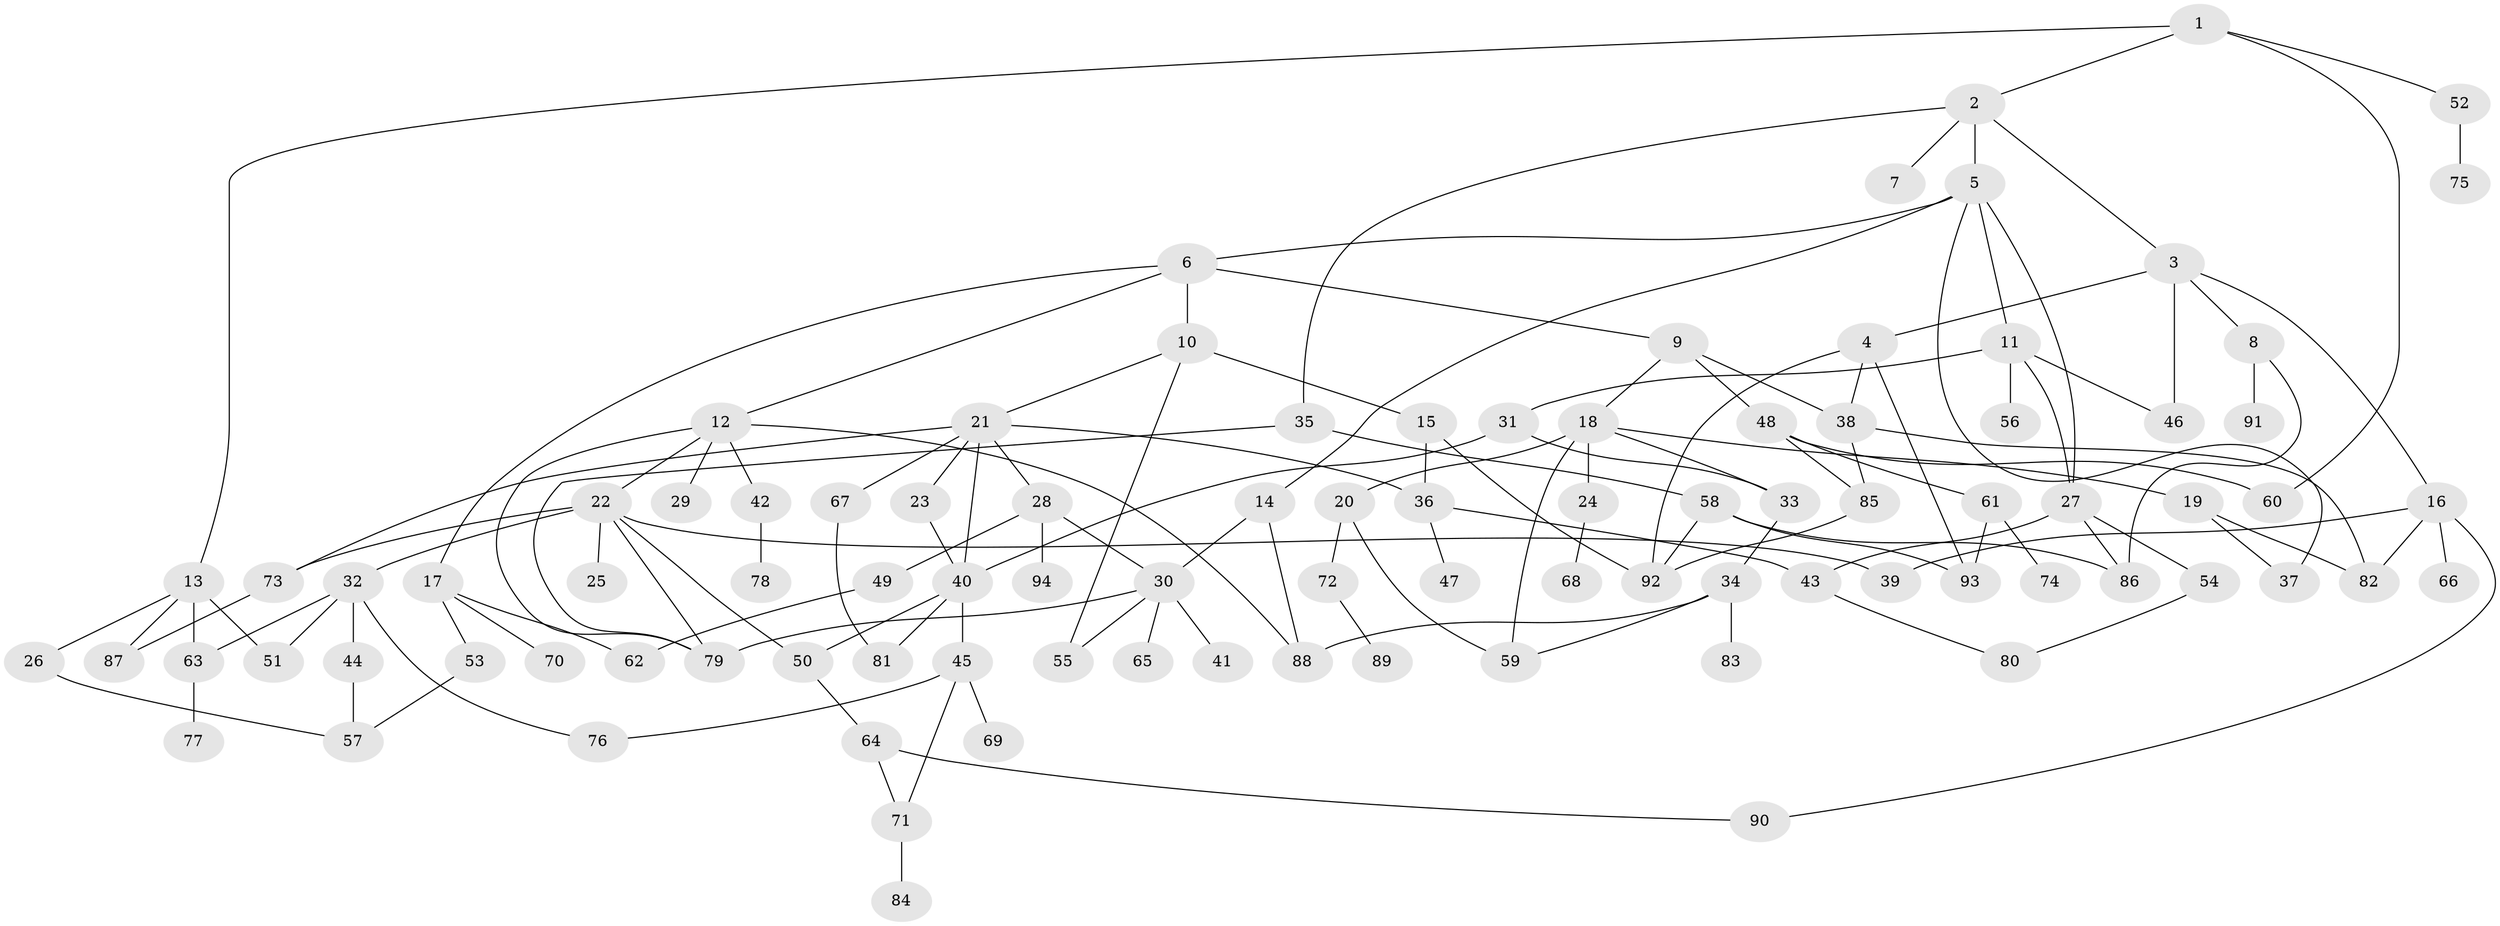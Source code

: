 // coarse degree distribution, {4: 0.09230769230769231, 9: 0.015384615384615385, 6: 0.06153846153846154, 7: 0.07692307692307693, 1: 0.24615384615384617, 5: 0.13846153846153847, 3: 0.16923076923076924, 2: 0.2}
// Generated by graph-tools (version 1.1) at 2025/51/02/27/25 19:51:38]
// undirected, 94 vertices, 136 edges
graph export_dot {
graph [start="1"]
  node [color=gray90,style=filled];
  1;
  2;
  3;
  4;
  5;
  6;
  7;
  8;
  9;
  10;
  11;
  12;
  13;
  14;
  15;
  16;
  17;
  18;
  19;
  20;
  21;
  22;
  23;
  24;
  25;
  26;
  27;
  28;
  29;
  30;
  31;
  32;
  33;
  34;
  35;
  36;
  37;
  38;
  39;
  40;
  41;
  42;
  43;
  44;
  45;
  46;
  47;
  48;
  49;
  50;
  51;
  52;
  53;
  54;
  55;
  56;
  57;
  58;
  59;
  60;
  61;
  62;
  63;
  64;
  65;
  66;
  67;
  68;
  69;
  70;
  71;
  72;
  73;
  74;
  75;
  76;
  77;
  78;
  79;
  80;
  81;
  82;
  83;
  84;
  85;
  86;
  87;
  88;
  89;
  90;
  91;
  92;
  93;
  94;
  1 -- 2;
  1 -- 13;
  1 -- 52;
  1 -- 60;
  2 -- 3;
  2 -- 5;
  2 -- 7;
  2 -- 35;
  3 -- 4;
  3 -- 8;
  3 -- 16;
  3 -- 46;
  4 -- 38;
  4 -- 93;
  4 -- 92;
  5 -- 6;
  5 -- 11;
  5 -- 14;
  5 -- 37;
  5 -- 27;
  6 -- 9;
  6 -- 10;
  6 -- 12;
  6 -- 17;
  8 -- 86;
  8 -- 91;
  9 -- 18;
  9 -- 48;
  9 -- 38;
  10 -- 15;
  10 -- 21;
  10 -- 55;
  11 -- 27;
  11 -- 31;
  11 -- 56;
  11 -- 46;
  12 -- 22;
  12 -- 29;
  12 -- 42;
  12 -- 88;
  12 -- 79;
  13 -- 26;
  13 -- 51;
  13 -- 63;
  13 -- 87;
  14 -- 30;
  14 -- 88;
  15 -- 36;
  15 -- 92;
  16 -- 66;
  16 -- 90;
  16 -- 39;
  16 -- 82;
  17 -- 53;
  17 -- 70;
  17 -- 62;
  18 -- 19;
  18 -- 20;
  18 -- 24;
  18 -- 33;
  18 -- 59;
  19 -- 37;
  19 -- 82;
  20 -- 72;
  20 -- 59;
  21 -- 23;
  21 -- 28;
  21 -- 40;
  21 -- 67;
  21 -- 73;
  21 -- 36;
  22 -- 25;
  22 -- 32;
  22 -- 39;
  22 -- 73;
  22 -- 79;
  22 -- 50;
  23 -- 40;
  24 -- 68;
  26 -- 57;
  27 -- 43;
  27 -- 54;
  27 -- 86;
  28 -- 49;
  28 -- 94;
  28 -- 30;
  30 -- 41;
  30 -- 55;
  30 -- 65;
  30 -- 79;
  31 -- 33;
  31 -- 40;
  32 -- 44;
  32 -- 76;
  32 -- 51;
  32 -- 63;
  33 -- 34;
  34 -- 59;
  34 -- 83;
  34 -- 88;
  35 -- 58;
  35 -- 79;
  36 -- 47;
  36 -- 43;
  38 -- 85;
  38 -- 82;
  40 -- 45;
  40 -- 50;
  40 -- 81;
  42 -- 78;
  43 -- 80;
  44 -- 57;
  45 -- 69;
  45 -- 71;
  45 -- 76;
  48 -- 60;
  48 -- 61;
  48 -- 85;
  49 -- 62;
  50 -- 64;
  52 -- 75;
  53 -- 57;
  54 -- 80;
  58 -- 92;
  58 -- 86;
  58 -- 93;
  61 -- 74;
  61 -- 93;
  63 -- 77;
  64 -- 90;
  64 -- 71;
  67 -- 81;
  71 -- 84;
  72 -- 89;
  73 -- 87;
  85 -- 92;
}
